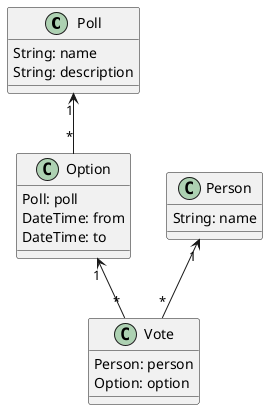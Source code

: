 @startuml

class Poll {
    String: name
    String: description
}

class Option{
    Poll: poll
    DateTime: from
    DateTime: to
}

class Vote{
    Person: person
    Option: option
}

class Person {
    String: name
}

Poll "1" <-- "*" Option
Option "1" <-- "*" Vote
Person "1" <-- "*" Vote

@enduml